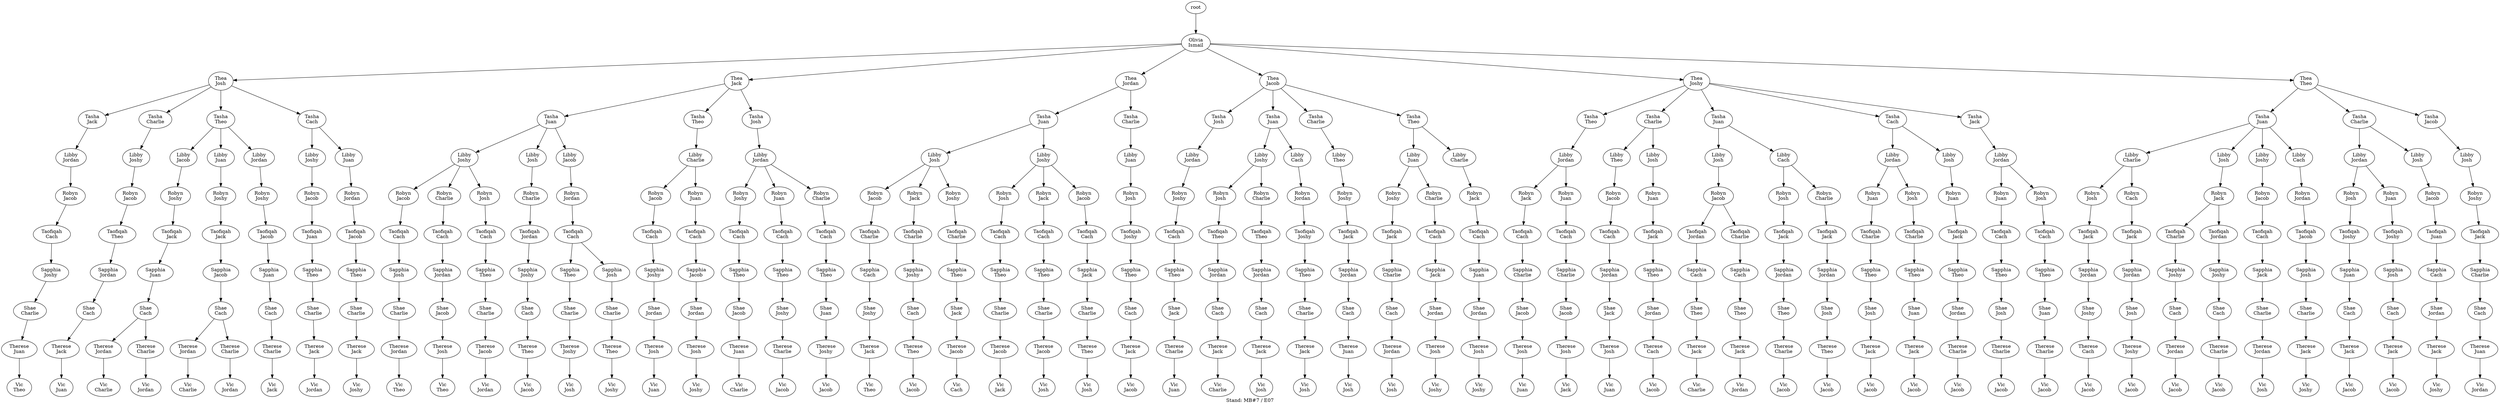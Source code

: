 digraph D { labelloc="b"; label="Stand: MB#7 / E07"; ranksep=0.8;
"root/2"[label="Olivia\nIsmail"]
"root" -> "root/2";
"root/2/6"[label="Thea\nJosh"]
"root/2" -> "root/2/6";
"root/2/6/3"[label="Tasha\nJack"]
"root/2/6" -> "root/2/6/3";
"root/2/6/3/5"[label="Libby\nJordan"]
"root/2/6/3" -> "root/2/6/3/5";
"root/2/6/3/5/4"[label="Robyn\nJacob"]
"root/2/6/3/5" -> "root/2/6/3/5/4";
"root/2/6/3/5/4/0"[label="Taofiqah\nCach"]
"root/2/6/3/5/4" -> "root/2/6/3/5/4/0";
"root/2/6/3/5/4/0/7"[label="Sapphia\nJoshy"]
"root/2/6/3/5/4/0" -> "root/2/6/3/5/4/0/7";
"root/2/6/3/5/4/0/7/1"[label="Shae\nCharlie"]
"root/2/6/3/5/4/0/7" -> "root/2/6/3/5/4/0/7/1";
"root/2/6/3/5/4/0/7/1/8"[label="Therese\nJuan"]
"root/2/6/3/5/4/0/7/1" -> "root/2/6/3/5/4/0/7/1/8";
"root/2/6/3/5/4/0/7/1/8/9"[label="Vic\nTheo"]
"root/2/6/3/5/4/0/7/1/8" -> "root/2/6/3/5/4/0/7/1/8/9";
"root/2/3"[label="Thea\nJack"]
"root/2" -> "root/2/3";
"root/2/3/8"[label="Tasha\nJuan"]
"root/2/3" -> "root/2/3/8";
"root/2/3/8/7"[label="Libby\nJoshy"]
"root/2/3/8" -> "root/2/3/8/7";
"root/2/3/8/7/4"[label="Robyn\nJacob"]
"root/2/3/8/7" -> "root/2/3/8/7/4";
"root/2/3/8/7/4/0"[label="Taofiqah\nCach"]
"root/2/3/8/7/4" -> "root/2/3/8/7/4/0";
"root/2/3/8/7/4/0/6"[label="Sapphia\nJosh"]
"root/2/3/8/7/4/0" -> "root/2/3/8/7/4/0/6";
"root/2/3/8/7/4/0/6/1"[label="Shae\nCharlie"]
"root/2/3/8/7/4/0/6" -> "root/2/3/8/7/4/0/6/1";
"root/2/3/8/7/4/0/6/1/5"[label="Therese\nJordan"]
"root/2/3/8/7/4/0/6/1" -> "root/2/3/8/7/4/0/6/1/5";
"root/2/3/8/7/4/0/6/1/5/9"[label="Vic\nTheo"]
"root/2/3/8/7/4/0/6/1/5" -> "root/2/3/8/7/4/0/6/1/5/9";
"root/2/5"[label="Thea\nJordan"]
"root/2" -> "root/2/5";
"root/2/5/8"[label="Tasha\nJuan"]
"root/2/5" -> "root/2/5/8";
"root/2/5/8/6"[label="Libby\nJosh"]
"root/2/5/8" -> "root/2/5/8/6";
"root/2/5/8/6/4"[label="Robyn\nJacob"]
"root/2/5/8/6" -> "root/2/5/8/6/4";
"root/2/5/8/6/4/1"[label="Taofiqah\nCharlie"]
"root/2/5/8/6/4" -> "root/2/5/8/6/4/1";
"root/2/5/8/6/4/1/0"[label="Sapphia\nCach"]
"root/2/5/8/6/4/1" -> "root/2/5/8/6/4/1/0";
"root/2/5/8/6/4/1/0/7"[label="Shae\nJoshy"]
"root/2/5/8/6/4/1/0" -> "root/2/5/8/6/4/1/0/7";
"root/2/5/8/6/4/1/0/7/3"[label="Therese\nJack"]
"root/2/5/8/6/4/1/0/7" -> "root/2/5/8/6/4/1/0/7/3";
"root/2/5/8/6/4/1/0/7/3/9"[label="Vic\nTheo"]
"root/2/5/8/6/4/1/0/7/3" -> "root/2/5/8/6/4/1/0/7/3/9";
"root/2/3/8/7/1"[label="Robyn\nCharlie"]
"root/2/3/8/7" -> "root/2/3/8/7/1";
"root/2/3/8/7/1/0"[label="Taofiqah\nCach"]
"root/2/3/8/7/1" -> "root/2/3/8/7/1/0";
"root/2/3/8/7/1/0/5"[label="Sapphia\nJordan"]
"root/2/3/8/7/1/0" -> "root/2/3/8/7/1/0/5";
"root/2/3/8/7/1/0/5/4"[label="Shae\nJacob"]
"root/2/3/8/7/1/0/5" -> "root/2/3/8/7/1/0/5/4";
"root/2/3/8/7/1/0/5/4/6"[label="Therese\nJosh"]
"root/2/3/8/7/1/0/5/4" -> "root/2/3/8/7/1/0/5/4/6";
"root/2/3/8/7/1/0/5/4/6/9"[label="Vic\nTheo"]
"root/2/3/8/7/1/0/5/4/6" -> "root/2/3/8/7/1/0/5/4/6/9";
"root/2/6/1"[label="Tasha\nCharlie"]
"root/2/6" -> "root/2/6/1";
"root/2/6/1/7"[label="Libby\nJoshy"]
"root/2/6/1" -> "root/2/6/1/7";
"root/2/6/1/7/4"[label="Robyn\nJacob"]
"root/2/6/1/7" -> "root/2/6/1/7/4";
"root/2/6/1/7/4/9"[label="Taofiqah\nTheo"]
"root/2/6/1/7/4" -> "root/2/6/1/7/4/9";
"root/2/6/1/7/4/9/5"[label="Sapphia\nJordan"]
"root/2/6/1/7/4/9" -> "root/2/6/1/7/4/9/5";
"root/2/6/1/7/4/9/5/0"[label="Shae\nCach"]
"root/2/6/1/7/4/9/5" -> "root/2/6/1/7/4/9/5/0";
"root/2/6/1/7/4/9/5/0/3"[label="Therese\nJack"]
"root/2/6/1/7/4/9/5/0" -> "root/2/6/1/7/4/9/5/0/3";
"root/2/6/1/7/4/9/5/0/3/8"[label="Vic\nJuan"]
"root/2/6/1/7/4/9/5/0/3" -> "root/2/6/1/7/4/9/5/0/3/8";
"root/2/4"[label="Thea\nJacob"]
"root/2" -> "root/2/4";
"root/2/4/6"[label="Tasha\nJosh"]
"root/2/4" -> "root/2/4/6";
"root/2/4/6/5"[label="Libby\nJordan"]
"root/2/4/6" -> "root/2/4/6/5";
"root/2/4/6/5/7"[label="Robyn\nJoshy"]
"root/2/4/6/5" -> "root/2/4/6/5/7";
"root/2/4/6/5/7/0"[label="Taofiqah\nCach"]
"root/2/4/6/5/7" -> "root/2/4/6/5/7/0";
"root/2/4/6/5/7/0/9"[label="Sapphia\nTheo"]
"root/2/4/6/5/7/0" -> "root/2/4/6/5/7/0/9";
"root/2/4/6/5/7/0/9/3"[label="Shae\nJack"]
"root/2/4/6/5/7/0/9" -> "root/2/4/6/5/7/0/9/3";
"root/2/4/6/5/7/0/9/3/1"[label="Therese\nCharlie"]
"root/2/4/6/5/7/0/9/3" -> "root/2/4/6/5/7/0/9/3/1";
"root/2/4/6/5/7/0/9/3/1/8"[label="Vic\nJuan"]
"root/2/4/6/5/7/0/9/3/1" -> "root/2/4/6/5/7/0/9/3/1/8";
"root/2/3/9"[label="Tasha\nTheo"]
"root/2/3" -> "root/2/3/9";
"root/2/3/9/1"[label="Libby\nCharlie"]
"root/2/3/9" -> "root/2/3/9/1";
"root/2/3/9/1/4"[label="Robyn\nJacob"]
"root/2/3/9/1" -> "root/2/3/9/1/4";
"root/2/3/9/1/4/0"[label="Taofiqah\nCach"]
"root/2/3/9/1/4" -> "root/2/3/9/1/4/0";
"root/2/3/9/1/4/0/7"[label="Sapphia\nJoshy"]
"root/2/3/9/1/4/0" -> "root/2/3/9/1/4/0/7";
"root/2/3/9/1/4/0/7/5"[label="Shae\nJordan"]
"root/2/3/9/1/4/0/7" -> "root/2/3/9/1/4/0/7/5";
"root/2/3/9/1/4/0/7/5/6"[label="Therese\nJosh"]
"root/2/3/9/1/4/0/7/5" -> "root/2/3/9/1/4/0/7/5/6";
"root/2/3/9/1/4/0/7/5/6/8"[label="Vic\nJuan"]
"root/2/3/9/1/4/0/7/5/6" -> "root/2/3/9/1/4/0/7/5/6/8";
"root/2/7"[label="Thea\nJoshy"]
"root/2" -> "root/2/7";
"root/2/7/9"[label="Tasha\nTheo"]
"root/2/7" -> "root/2/7/9";
"root/2/7/9/5"[label="Libby\nJordan"]
"root/2/7/9" -> "root/2/7/9/5";
"root/2/7/9/5/3"[label="Robyn\nJack"]
"root/2/7/9/5" -> "root/2/7/9/5/3";
"root/2/7/9/5/3/0"[label="Taofiqah\nCach"]
"root/2/7/9/5/3" -> "root/2/7/9/5/3/0";
"root/2/7/9/5/3/0/1"[label="Sapphia\nCharlie"]
"root/2/7/9/5/3/0" -> "root/2/7/9/5/3/0/1";
"root/2/7/9/5/3/0/1/4"[label="Shae\nJacob"]
"root/2/7/9/5/3/0/1" -> "root/2/7/9/5/3/0/1/4";
"root/2/7/9/5/3/0/1/4/6"[label="Therese\nJosh"]
"root/2/7/9/5/3/0/1/4" -> "root/2/7/9/5/3/0/1/4/6";
"root/2/7/9/5/3/0/1/4/6/8"[label="Vic\nJuan"]
"root/2/7/9/5/3/0/1/4/6" -> "root/2/7/9/5/3/0/1/4/6/8";
"root/2/7/1"[label="Tasha\nCharlie"]
"root/2/7" -> "root/2/7/1";
"root/2/7/1/9"[label="Libby\nTheo"]
"root/2/7/1" -> "root/2/7/1/9";
"root/2/7/1/9/4"[label="Robyn\nJacob"]
"root/2/7/1/9" -> "root/2/7/1/9/4";
"root/2/7/1/9/4/0"[label="Taofiqah\nCach"]
"root/2/7/1/9/4" -> "root/2/7/1/9/4/0";
"root/2/7/1/9/4/0/5"[label="Sapphia\nJordan"]
"root/2/7/1/9/4/0" -> "root/2/7/1/9/4/0/5";
"root/2/7/1/9/4/0/5/3"[label="Shae\nJack"]
"root/2/7/1/9/4/0/5" -> "root/2/7/1/9/4/0/5/3";
"root/2/7/1/9/4/0/5/3/6"[label="Therese\nJosh"]
"root/2/7/1/9/4/0/5/3" -> "root/2/7/1/9/4/0/5/3/6";
"root/2/7/1/9/4/0/5/3/6/8"[label="Vic\nJuan"]
"root/2/7/1/9/4/0/5/3/6" -> "root/2/7/1/9/4/0/5/3/6/8";
"root/2/6/9"[label="Tasha\nTheo"]
"root/2/6" -> "root/2/6/9";
"root/2/6/9/4"[label="Libby\nJacob"]
"root/2/6/9" -> "root/2/6/9/4";
"root/2/6/9/4/7"[label="Robyn\nJoshy"]
"root/2/6/9/4" -> "root/2/6/9/4/7";
"root/2/6/9/4/7/3"[label="Taofiqah\nJack"]
"root/2/6/9/4/7" -> "root/2/6/9/4/7/3";
"root/2/6/9/4/7/3/8"[label="Sapphia\nJuan"]
"root/2/6/9/4/7/3" -> "root/2/6/9/4/7/3/8";
"root/2/6/9/4/7/3/8/0"[label="Shae\nCach"]
"root/2/6/9/4/7/3/8" -> "root/2/6/9/4/7/3/8/0";
"root/2/6/9/4/7/3/8/0/5"[label="Therese\nJordan"]
"root/2/6/9/4/7/3/8/0" -> "root/2/6/9/4/7/3/8/0/5";
"root/2/6/9/4/7/3/8/0/5/1"[label="Vic\nCharlie"]
"root/2/6/9/4/7/3/8/0/5" -> "root/2/6/9/4/7/3/8/0/5/1";
"root/2/6/9/8"[label="Libby\nJuan"]
"root/2/6/9" -> "root/2/6/9/8";
"root/2/6/9/8/7"[label="Robyn\nJoshy"]
"root/2/6/9/8" -> "root/2/6/9/8/7";
"root/2/6/9/8/7/3"[label="Taofiqah\nJack"]
"root/2/6/9/8/7" -> "root/2/6/9/8/7/3";
"root/2/6/9/8/7/3/4"[label="Sapphia\nJacob"]
"root/2/6/9/8/7/3" -> "root/2/6/9/8/7/3/4";
"root/2/6/9/8/7/3/4/0"[label="Shae\nCach"]
"root/2/6/9/8/7/3/4" -> "root/2/6/9/8/7/3/4/0";
"root/2/6/9/8/7/3/4/0/5"[label="Therese\nJordan"]
"root/2/6/9/8/7/3/4/0" -> "root/2/6/9/8/7/3/4/0/5";
"root/2/6/9/8/7/3/4/0/5/1"[label="Vic\nCharlie"]
"root/2/6/9/8/7/3/4/0/5" -> "root/2/6/9/8/7/3/4/0/5/1";
"root/2/7/8"[label="Tasha\nJuan"]
"root/2/7" -> "root/2/7/8";
"root/2/7/8/6"[label="Libby\nJosh"]
"root/2/7/8" -> "root/2/7/8/6";
"root/2/7/8/6/4"[label="Robyn\nJacob"]
"root/2/7/8/6" -> "root/2/7/8/6/4";
"root/2/7/8/6/4/5"[label="Taofiqah\nJordan"]
"root/2/7/8/6/4" -> "root/2/7/8/6/4/5";
"root/2/7/8/6/4/5/0"[label="Sapphia\nCach"]
"root/2/7/8/6/4/5" -> "root/2/7/8/6/4/5/0";
"root/2/7/8/6/4/5/0/9"[label="Shae\nTheo"]
"root/2/7/8/6/4/5/0" -> "root/2/7/8/6/4/5/0/9";
"root/2/7/8/6/4/5/0/9/3"[label="Therese\nJack"]
"root/2/7/8/6/4/5/0/9" -> "root/2/7/8/6/4/5/0/9/3";
"root/2/7/8/6/4/5/0/9/3/1"[label="Vic\nCharlie"]
"root/2/7/8/6/4/5/0/9/3" -> "root/2/7/8/6/4/5/0/9/3/1";
"root/2/4/8"[label="Tasha\nJuan"]
"root/2/4" -> "root/2/4/8";
"root/2/4/8/7"[label="Libby\nJoshy"]
"root/2/4/8" -> "root/2/4/8/7";
"root/2/4/8/7/6"[label="Robyn\nJosh"]
"root/2/4/8/7" -> "root/2/4/8/7/6";
"root/2/4/8/7/6/9"[label="Taofiqah\nTheo"]
"root/2/4/8/7/6" -> "root/2/4/8/7/6/9";
"root/2/4/8/7/6/9/5"[label="Sapphia\nJordan"]
"root/2/4/8/7/6/9" -> "root/2/4/8/7/6/9/5";
"root/2/4/8/7/6/9/5/0"[label="Shae\nCach"]
"root/2/4/8/7/6/9/5" -> "root/2/4/8/7/6/9/5/0";
"root/2/4/8/7/6/9/5/0/3"[label="Therese\nJack"]
"root/2/4/8/7/6/9/5/0" -> "root/2/4/8/7/6/9/5/0/3";
"root/2/4/8/7/6/9/5/0/3/1"[label="Vic\nCharlie"]
"root/2/4/8/7/6/9/5/0/3" -> "root/2/4/8/7/6/9/5/0/3/1";
"root/2/3/6"[label="Tasha\nJosh"]
"root/2/3" -> "root/2/3/6";
"root/2/3/6/5"[label="Libby\nJordan"]
"root/2/3/6" -> "root/2/3/6/5";
"root/2/3/6/5/7"[label="Robyn\nJoshy"]
"root/2/3/6/5" -> "root/2/3/6/5/7";
"root/2/3/6/5/7/0"[label="Taofiqah\nCach"]
"root/2/3/6/5/7" -> "root/2/3/6/5/7/0";
"root/2/3/6/5/7/0/9"[label="Sapphia\nTheo"]
"root/2/3/6/5/7/0" -> "root/2/3/6/5/7/0/9";
"root/2/3/6/5/7/0/9/4"[label="Shae\nJacob"]
"root/2/3/6/5/7/0/9" -> "root/2/3/6/5/7/0/9/4";
"root/2/3/6/5/7/0/9/4/8"[label="Therese\nJuan"]
"root/2/3/6/5/7/0/9/4" -> "root/2/3/6/5/7/0/9/4/8";
"root/2/3/6/5/7/0/9/4/8/1"[label="Vic\nCharlie"]
"root/2/3/6/5/7/0/9/4/8" -> "root/2/3/6/5/7/0/9/4/8/1";
"root/2/5/8/7"[label="Libby\nJoshy"]
"root/2/5/8" -> "root/2/5/8/7";
"root/2/5/8/7/6"[label="Robyn\nJosh"]
"root/2/5/8/7" -> "root/2/5/8/7/6";
"root/2/5/8/7/6/0"[label="Taofiqah\nCach"]
"root/2/5/8/7/6" -> "root/2/5/8/7/6/0";
"root/2/5/8/7/6/0/9"[label="Sapphia\nTheo"]
"root/2/5/8/7/6/0" -> "root/2/5/8/7/6/0/9";
"root/2/5/8/7/6/0/9/1"[label="Shae\nCharlie"]
"root/2/5/8/7/6/0/9" -> "root/2/5/8/7/6/0/9/1";
"root/2/5/8/7/6/0/9/1/4"[label="Therese\nJacob"]
"root/2/5/8/7/6/0/9/1" -> "root/2/5/8/7/6/0/9/1/4";
"root/2/5/8/7/6/0/9/1/4/3"[label="Vic\nJack"]
"root/2/5/8/7/6/0/9/1/4" -> "root/2/5/8/7/6/0/9/1/4/3";
"root/2/6/9/5"[label="Libby\nJordan"]
"root/2/6/9" -> "root/2/6/9/5";
"root/2/6/9/5/7"[label="Robyn\nJoshy"]
"root/2/6/9/5" -> "root/2/6/9/5/7";
"root/2/6/9/5/7/4"[label="Taofiqah\nJacob"]
"root/2/6/9/5/7" -> "root/2/6/9/5/7/4";
"root/2/6/9/5/7/4/8"[label="Sapphia\nJuan"]
"root/2/6/9/5/7/4" -> "root/2/6/9/5/7/4/8";
"root/2/6/9/5/7/4/8/0"[label="Shae\nCach"]
"root/2/6/9/5/7/4/8" -> "root/2/6/9/5/7/4/8/0";
"root/2/6/9/5/7/4/8/0/1"[label="Therese\nCharlie"]
"root/2/6/9/5/7/4/8/0" -> "root/2/6/9/5/7/4/8/0/1";
"root/2/6/9/5/7/4/8/0/1/3"[label="Vic\nJack"]
"root/2/6/9/5/7/4/8/0/1" -> "root/2/6/9/5/7/4/8/0/1/3";
"root/2/7/9/5/8"[label="Robyn\nJuan"]
"root/2/7/9/5" -> "root/2/7/9/5/8";
"root/2/7/9/5/8/0"[label="Taofiqah\nCach"]
"root/2/7/9/5/8" -> "root/2/7/9/5/8/0";
"root/2/7/9/5/8/0/1"[label="Sapphia\nCharlie"]
"root/2/7/9/5/8/0" -> "root/2/7/9/5/8/0/1";
"root/2/7/9/5/8/0/1/4"[label="Shae\nJacob"]
"root/2/7/9/5/8/0/1" -> "root/2/7/9/5/8/0/1/4";
"root/2/7/9/5/8/0/1/4/6"[label="Therese\nJosh"]
"root/2/7/9/5/8/0/1/4" -> "root/2/7/9/5/8/0/1/4/6";
"root/2/7/9/5/8/0/1/4/6/3"[label="Vic\nJack"]
"root/2/7/9/5/8/0/1/4/6" -> "root/2/7/9/5/8/0/1/4/6/3";
"root/2/7/1/6"[label="Libby\nJosh"]
"root/2/7/1" -> "root/2/7/1/6";
"root/2/7/1/6/8"[label="Robyn\nJuan"]
"root/2/7/1/6" -> "root/2/7/1/6/8";
"root/2/7/1/6/8/3"[label="Taofiqah\nJack"]
"root/2/7/1/6/8" -> "root/2/7/1/6/8/3";
"root/2/7/1/6/8/3/9"[label="Sapphia\nTheo"]
"root/2/7/1/6/8/3" -> "root/2/7/1/6/8/3/9";
"root/2/7/1/6/8/3/9/5"[label="Shae\nJordan"]
"root/2/7/1/6/8/3/9" -> "root/2/7/1/6/8/3/9/5";
"root/2/7/1/6/8/3/9/5/0"[label="Therese\nCach"]
"root/2/7/1/6/8/3/9/5" -> "root/2/7/1/6/8/3/9/5/0";
"root/2/7/1/6/8/3/9/5/0/4"[label="Vic\nJacob"]
"root/2/7/1/6/8/3/9/5/0" -> "root/2/7/1/6/8/3/9/5/0/4";
"root/2/9"[label="Thea\nTheo"]
"root/2" -> "root/2/9";
"root/2/9/8"[label="Tasha\nJuan"]
"root/2/9" -> "root/2/9/8";
"root/2/9/8/1"[label="Libby\nCharlie"]
"root/2/9/8" -> "root/2/9/8/1";
"root/2/9/8/1/6"[label="Robyn\nJosh"]
"root/2/9/8/1" -> "root/2/9/8/1/6";
"root/2/9/8/1/6/3"[label="Taofiqah\nJack"]
"root/2/9/8/1/6" -> "root/2/9/8/1/6/3";
"root/2/9/8/1/6/3/5"[label="Sapphia\nJordan"]
"root/2/9/8/1/6/3" -> "root/2/9/8/1/6/3/5";
"root/2/9/8/1/6/3/5/7"[label="Shae\nJoshy"]
"root/2/9/8/1/6/3/5" -> "root/2/9/8/1/6/3/5/7";
"root/2/9/8/1/6/3/5/7/0"[label="Therese\nCach"]
"root/2/9/8/1/6/3/5/7" -> "root/2/9/8/1/6/3/5/7/0";
"root/2/9/8/1/6/3/5/7/0/4"[label="Vic\nJacob"]
"root/2/9/8/1/6/3/5/7/0" -> "root/2/9/8/1/6/3/5/7/0/4";
"root/2/9/8/6"[label="Libby\nJosh"]
"root/2/9/8" -> "root/2/9/8/6";
"root/2/9/8/6/3"[label="Robyn\nJack"]
"root/2/9/8/6" -> "root/2/9/8/6/3";
"root/2/9/8/6/3/1"[label="Taofiqah\nCharlie"]
"root/2/9/8/6/3" -> "root/2/9/8/6/3/1";
"root/2/9/8/6/3/1/7"[label="Sapphia\nJoshy"]
"root/2/9/8/6/3/1" -> "root/2/9/8/6/3/1/7";
"root/2/9/8/6/3/1/7/0"[label="Shae\nCach"]
"root/2/9/8/6/3/1/7" -> "root/2/9/8/6/3/1/7/0";
"root/2/9/8/6/3/1/7/0/5"[label="Therese\nJordan"]
"root/2/9/8/6/3/1/7/0" -> "root/2/9/8/6/3/1/7/0/5";
"root/2/9/8/6/3/1/7/0/5/4"[label="Vic\nJacob"]
"root/2/9/8/6/3/1/7/0/5" -> "root/2/9/8/6/3/1/7/0/5/4";
"root/2/9/1"[label="Tasha\nCharlie"]
"root/2/9" -> "root/2/9/1";
"root/2/9/1/5"[label="Libby\nJordan"]
"root/2/9/1" -> "root/2/9/1/5";
"root/2/9/1/5/6"[label="Robyn\nJosh"]
"root/2/9/1/5" -> "root/2/9/1/5/6";
"root/2/9/1/5/6/7"[label="Taofiqah\nJoshy"]
"root/2/9/1/5/6" -> "root/2/9/1/5/6/7";
"root/2/9/1/5/6/7/8"[label="Sapphia\nJuan"]
"root/2/9/1/5/6/7" -> "root/2/9/1/5/6/7/8";
"root/2/9/1/5/6/7/8/0"[label="Shae\nCach"]
"root/2/9/1/5/6/7/8" -> "root/2/9/1/5/6/7/8/0";
"root/2/9/1/5/6/7/8/0/3"[label="Therese\nJack"]
"root/2/9/1/5/6/7/8/0" -> "root/2/9/1/5/6/7/8/0/3";
"root/2/9/1/5/6/7/8/0/3/4"[label="Vic\nJacob"]
"root/2/9/1/5/6/7/8/0/3" -> "root/2/9/1/5/6/7/8/0/3/4";
"root/2/9/1/5/8"[label="Robyn\nJuan"]
"root/2/9/1/5" -> "root/2/9/1/5/8";
"root/2/9/1/5/8/7"[label="Taofiqah\nJoshy"]
"root/2/9/1/5/8" -> "root/2/9/1/5/8/7";
"root/2/9/1/5/8/7/6"[label="Sapphia\nJosh"]
"root/2/9/1/5/8/7" -> "root/2/9/1/5/8/7/6";
"root/2/9/1/5/8/7/6/0"[label="Shae\nCach"]
"root/2/9/1/5/8/7/6" -> "root/2/9/1/5/8/7/6/0";
"root/2/9/1/5/8/7/6/0/3"[label="Therese\nJack"]
"root/2/9/1/5/8/7/6/0" -> "root/2/9/1/5/8/7/6/0/3";
"root/2/9/1/5/8/7/6/0/3/4"[label="Vic\nJacob"]
"root/2/9/1/5/8/7/6/0/3" -> "root/2/9/1/5/8/7/6/0/3/4";
"root/2/7/0"[label="Tasha\nCach"]
"root/2/7" -> "root/2/7/0";
"root/2/7/0/5"[label="Libby\nJordan"]
"root/2/7/0" -> "root/2/7/0/5";
"root/2/7/0/5/8"[label="Robyn\nJuan"]
"root/2/7/0/5" -> "root/2/7/0/5/8";
"root/2/7/0/5/8/1"[label="Taofiqah\nCharlie"]
"root/2/7/0/5/8" -> "root/2/7/0/5/8/1";
"root/2/7/0/5/8/1/9"[label="Sapphia\nTheo"]
"root/2/7/0/5/8/1" -> "root/2/7/0/5/8/1/9";
"root/2/7/0/5/8/1/9/6"[label="Shae\nJosh"]
"root/2/7/0/5/8/1/9" -> "root/2/7/0/5/8/1/9/6";
"root/2/7/0/5/8/1/9/6/3"[label="Therese\nJack"]
"root/2/7/0/5/8/1/9/6" -> "root/2/7/0/5/8/1/9/6/3";
"root/2/7/0/5/8/1/9/6/3/4"[label="Vic\nJacob"]
"root/2/7/0/5/8/1/9/6/3" -> "root/2/7/0/5/8/1/9/6/3/4";
"root/2/7/0/5/6"[label="Robyn\nJosh"]
"root/2/7/0/5" -> "root/2/7/0/5/6";
"root/2/7/0/5/6/1"[label="Taofiqah\nCharlie"]
"root/2/7/0/5/6" -> "root/2/7/0/5/6/1";
"root/2/7/0/5/6/1/9"[label="Sapphia\nTheo"]
"root/2/7/0/5/6/1" -> "root/2/7/0/5/6/1/9";
"root/2/7/0/5/6/1/9/8"[label="Shae\nJuan"]
"root/2/7/0/5/6/1/9" -> "root/2/7/0/5/6/1/9/8";
"root/2/7/0/5/6/1/9/8/3"[label="Therese\nJack"]
"root/2/7/0/5/6/1/9/8" -> "root/2/7/0/5/6/1/9/8/3";
"root/2/7/0/5/6/1/9/8/3/4"[label="Vic\nJacob"]
"root/2/7/0/5/6/1/9/8/3" -> "root/2/7/0/5/6/1/9/8/3/4";
"root/2/5/1"[label="Tasha\nCharlie"]
"root/2/5" -> "root/2/5/1";
"root/2/5/1/8"[label="Libby\nJuan"]
"root/2/5/1" -> "root/2/5/1/8";
"root/2/5/1/8/6"[label="Robyn\nJosh"]
"root/2/5/1/8" -> "root/2/5/1/8/6";
"root/2/5/1/8/6/7"[label="Taofiqah\nJoshy"]
"root/2/5/1/8/6" -> "root/2/5/1/8/6/7";
"root/2/5/1/8/6/7/9"[label="Sapphia\nTheo"]
"root/2/5/1/8/6/7" -> "root/2/5/1/8/6/7/9";
"root/2/5/1/8/6/7/9/0"[label="Shae\nCach"]
"root/2/5/1/8/6/7/9" -> "root/2/5/1/8/6/7/9/0";
"root/2/5/1/8/6/7/9/0/3"[label="Therese\nJack"]
"root/2/5/1/8/6/7/9/0" -> "root/2/5/1/8/6/7/9/0/3";
"root/2/5/1/8/6/7/9/0/3/4"[label="Vic\nJacob"]
"root/2/5/1/8/6/7/9/0/3" -> "root/2/5/1/8/6/7/9/0/3/4";
"root/2/3/6/5/8"[label="Robyn\nJuan"]
"root/2/3/6/5" -> "root/2/3/6/5/8";
"root/2/3/6/5/8/0"[label="Taofiqah\nCach"]
"root/2/3/6/5/8" -> "root/2/3/6/5/8/0";
"root/2/3/6/5/8/0/9"[label="Sapphia\nTheo"]
"root/2/3/6/5/8/0" -> "root/2/3/6/5/8/0/9";
"root/2/3/6/5/8/0/9/7"[label="Shae\nJoshy"]
"root/2/3/6/5/8/0/9" -> "root/2/3/6/5/8/0/9/7";
"root/2/3/6/5/8/0/9/7/1"[label="Therese\nCharlie"]
"root/2/3/6/5/8/0/9/7" -> "root/2/3/6/5/8/0/9/7/1";
"root/2/3/6/5/8/0/9/7/1/4"[label="Vic\nJacob"]
"root/2/3/6/5/8/0/9/7/1" -> "root/2/3/6/5/8/0/9/7/1/4";
"root/2/9/8/6/3/5"[label="Taofiqah\nJordan"]
"root/2/9/8/6/3" -> "root/2/9/8/6/3/5";
"root/2/9/8/6/3/5/7"[label="Sapphia\nJoshy"]
"root/2/9/8/6/3/5" -> "root/2/9/8/6/3/5/7";
"root/2/9/8/6/3/5/7/0"[label="Shae\nCach"]
"root/2/9/8/6/3/5/7" -> "root/2/9/8/6/3/5/7/0";
"root/2/9/8/6/3/5/7/0/1"[label="Therese\nCharlie"]
"root/2/9/8/6/3/5/7/0" -> "root/2/9/8/6/3/5/7/0/1";
"root/2/9/8/6/3/5/7/0/1/4"[label="Vic\nJacob"]
"root/2/9/8/6/3/5/7/0/1" -> "root/2/9/8/6/3/5/7/0/1/4";
"root/2/7/3"[label="Tasha\nJack"]
"root/2/7" -> "root/2/7/3";
"root/2/7/3/5"[label="Libby\nJordan"]
"root/2/7/3" -> "root/2/7/3/5";
"root/2/7/3/5/8"[label="Robyn\nJuan"]
"root/2/7/3/5" -> "root/2/7/3/5/8";
"root/2/7/3/5/8/0"[label="Taofiqah\nCach"]
"root/2/7/3/5/8" -> "root/2/7/3/5/8/0";
"root/2/7/3/5/8/0/9"[label="Sapphia\nTheo"]
"root/2/7/3/5/8/0" -> "root/2/7/3/5/8/0/9";
"root/2/7/3/5/8/0/9/6"[label="Shae\nJosh"]
"root/2/7/3/5/8/0/9" -> "root/2/7/3/5/8/0/9/6";
"root/2/7/3/5/8/0/9/6/1"[label="Therese\nCharlie"]
"root/2/7/3/5/8/0/9/6" -> "root/2/7/3/5/8/0/9/6/1";
"root/2/7/3/5/8/0/9/6/1/4"[label="Vic\nJacob"]
"root/2/7/3/5/8/0/9/6/1" -> "root/2/7/3/5/8/0/9/6/1/4";
"root/2/7/3/5/6"[label="Robyn\nJosh"]
"root/2/7/3/5" -> "root/2/7/3/5/6";
"root/2/7/3/5/6/0"[label="Taofiqah\nCach"]
"root/2/7/3/5/6" -> "root/2/7/3/5/6/0";
"root/2/7/3/5/6/0/9"[label="Sapphia\nTheo"]
"root/2/7/3/5/6/0" -> "root/2/7/3/5/6/0/9";
"root/2/7/3/5/6/0/9/8"[label="Shae\nJuan"]
"root/2/7/3/5/6/0/9" -> "root/2/7/3/5/6/0/9/8";
"root/2/7/3/5/6/0/9/8/1"[label="Therese\nCharlie"]
"root/2/7/3/5/6/0/9/8" -> "root/2/7/3/5/6/0/9/8/1";
"root/2/7/3/5/6/0/9/8/1/4"[label="Vic\nJacob"]
"root/2/7/3/5/6/0/9/8/1" -> "root/2/7/3/5/6/0/9/8/1/4";
"root/2/7/0/6"[label="Libby\nJosh"]
"root/2/7/0" -> "root/2/7/0/6";
"root/2/7/0/6/8"[label="Robyn\nJuan"]
"root/2/7/0/6" -> "root/2/7/0/6/8";
"root/2/7/0/6/8/3"[label="Taofiqah\nJack"]
"root/2/7/0/6/8" -> "root/2/7/0/6/8/3";
"root/2/7/0/6/8/3/9"[label="Sapphia\nTheo"]
"root/2/7/0/6/8/3" -> "root/2/7/0/6/8/3/9";
"root/2/7/0/6/8/3/9/5"[label="Shae\nJordan"]
"root/2/7/0/6/8/3/9" -> "root/2/7/0/6/8/3/9/5";
"root/2/7/0/6/8/3/9/5/1"[label="Therese\nCharlie"]
"root/2/7/0/6/8/3/9/5" -> "root/2/7/0/6/8/3/9/5/1";
"root/2/7/0/6/8/3/9/5/1/4"[label="Vic\nJacob"]
"root/2/7/0/6/8/3/9/5/1" -> "root/2/7/0/6/8/3/9/5/1/4";
"root/2/7/8/0"[label="Libby\nCach"]
"root/2/7/8" -> "root/2/7/8/0";
"root/2/7/8/0/6"[label="Robyn\nJosh"]
"root/2/7/8/0" -> "root/2/7/8/0/6";
"root/2/7/8/0/6/3"[label="Taofiqah\nJack"]
"root/2/7/8/0/6" -> "root/2/7/8/0/6/3";
"root/2/7/8/0/6/3/5"[label="Sapphia\nJordan"]
"root/2/7/8/0/6/3" -> "root/2/7/8/0/6/3/5";
"root/2/7/8/0/6/3/5/9"[label="Shae\nTheo"]
"root/2/7/8/0/6/3/5" -> "root/2/7/8/0/6/3/5/9";
"root/2/7/8/0/6/3/5/9/1"[label="Therese\nCharlie"]
"root/2/7/8/0/6/3/5/9" -> "root/2/7/8/0/6/3/5/9/1";
"root/2/7/8/0/6/3/5/9/1/4"[label="Vic\nJacob"]
"root/2/7/8/0/6/3/5/9/1" -> "root/2/7/8/0/6/3/5/9/1/4";
"root/2/3/6/5/1"[label="Robyn\nCharlie"]
"root/2/3/6/5" -> "root/2/3/6/5/1";
"root/2/3/6/5/1/0"[label="Taofiqah\nCach"]
"root/2/3/6/5/1" -> "root/2/3/6/5/1/0";
"root/2/3/6/5/1/0/9"[label="Sapphia\nTheo"]
"root/2/3/6/5/1/0" -> "root/2/3/6/5/1/0/9";
"root/2/3/6/5/1/0/9/8"[label="Shae\nJuan"]
"root/2/3/6/5/1/0/9" -> "root/2/3/6/5/1/0/9/8";
"root/2/3/6/5/1/0/9/8/7"[label="Therese\nJoshy"]
"root/2/3/6/5/1/0/9/8" -> "root/2/3/6/5/1/0/9/8/7";
"root/2/3/6/5/1/0/9/8/7/4"[label="Vic\nJacob"]
"root/2/3/6/5/1/0/9/8/7" -> "root/2/3/6/5/1/0/9/8/7/4";
"root/2/9/8/1/0"[label="Robyn\nCach"]
"root/2/9/8/1" -> "root/2/9/8/1/0";
"root/2/9/8/1/0/3"[label="Taofiqah\nJack"]
"root/2/9/8/1/0" -> "root/2/9/8/1/0/3";
"root/2/9/8/1/0/3/5"[label="Sapphia\nJordan"]
"root/2/9/8/1/0/3" -> "root/2/9/8/1/0/3/5";
"root/2/9/8/1/0/3/5/6"[label="Shae\nJosh"]
"root/2/9/8/1/0/3/5" -> "root/2/9/8/1/0/3/5/6";
"root/2/9/8/1/0/3/5/6/7"[label="Therese\nJoshy"]
"root/2/9/8/1/0/3/5/6" -> "root/2/9/8/1/0/3/5/6/7";
"root/2/9/8/1/0/3/5/6/7/4"[label="Vic\nJacob"]
"root/2/9/8/1/0/3/5/6/7" -> "root/2/9/8/1/0/3/5/6/7/4";
"root/2/3/8/6"[label="Libby\nJosh"]
"root/2/3/8" -> "root/2/3/8/6";
"root/2/3/8/6/1"[label="Robyn\nCharlie"]
"root/2/3/8/6" -> "root/2/3/8/6/1";
"root/2/3/8/6/1/5"[label="Taofiqah\nJordan"]
"root/2/3/8/6/1" -> "root/2/3/8/6/1/5";
"root/2/3/8/6/1/5/7"[label="Sapphia\nJoshy"]
"root/2/3/8/6/1/5" -> "root/2/3/8/6/1/5/7";
"root/2/3/8/6/1/5/7/0"[label="Shae\nCach"]
"root/2/3/8/6/1/5/7" -> "root/2/3/8/6/1/5/7/0";
"root/2/3/8/6/1/5/7/0/9"[label="Therese\nTheo"]
"root/2/3/8/6/1/5/7/0" -> "root/2/3/8/6/1/5/7/0/9";
"root/2/3/8/6/1/5/7/0/9/4"[label="Vic\nJacob"]
"root/2/3/8/6/1/5/7/0/9" -> "root/2/3/8/6/1/5/7/0/9/4";
"root/2/5/8/6/3"[label="Robyn\nJack"]
"root/2/5/8/6" -> "root/2/5/8/6/3";
"root/2/5/8/6/3/1"[label="Taofiqah\nCharlie"]
"root/2/5/8/6/3" -> "root/2/5/8/6/3/1";
"root/2/5/8/6/3/1/7"[label="Sapphia\nJoshy"]
"root/2/5/8/6/3/1" -> "root/2/5/8/6/3/1/7";
"root/2/5/8/6/3/1/7/0"[label="Shae\nCach"]
"root/2/5/8/6/3/1/7" -> "root/2/5/8/6/3/1/7/0";
"root/2/5/8/6/3/1/7/0/9"[label="Therese\nTheo"]
"root/2/5/8/6/3/1/7/0" -> "root/2/5/8/6/3/1/7/0/9";
"root/2/5/8/6/3/1/7/0/9/4"[label="Vic\nJacob"]
"root/2/5/8/6/3/1/7/0/9" -> "root/2/5/8/6/3/1/7/0/9/4";
"root/2/7/8/0/1"[label="Robyn\nCharlie"]
"root/2/7/8/0" -> "root/2/7/8/0/1";
"root/2/7/8/0/1/3"[label="Taofiqah\nJack"]
"root/2/7/8/0/1" -> "root/2/7/8/0/1/3";
"root/2/7/8/0/1/3/5"[label="Sapphia\nJordan"]
"root/2/7/8/0/1/3" -> "root/2/7/8/0/1/3/5";
"root/2/7/8/0/1/3/5/6"[label="Shae\nJosh"]
"root/2/7/8/0/1/3/5" -> "root/2/7/8/0/1/3/5/6";
"root/2/7/8/0/1/3/5/6/9"[label="Therese\nTheo"]
"root/2/7/8/0/1/3/5/6" -> "root/2/7/8/0/1/3/5/6/9";
"root/2/7/8/0/1/3/5/6/9/4"[label="Vic\nJacob"]
"root/2/7/8/0/1/3/5/6/9" -> "root/2/7/8/0/1/3/5/6/9/4";
"root/2/3/8/7/6"[label="Robyn\nJosh"]
"root/2/3/8/7" -> "root/2/3/8/7/6";
"root/2/3/8/7/6/0"[label="Taofiqah\nCach"]
"root/2/3/8/7/6" -> "root/2/3/8/7/6/0";
"root/2/3/8/7/6/0/9"[label="Sapphia\nTheo"]
"root/2/3/8/7/6/0" -> "root/2/3/8/7/6/0/9";
"root/2/3/8/7/6/0/9/1"[label="Shae\nCharlie"]
"root/2/3/8/7/6/0/9" -> "root/2/3/8/7/6/0/9/1";
"root/2/3/8/7/6/0/9/1/4"[label="Therese\nJacob"]
"root/2/3/8/7/6/0/9/1" -> "root/2/3/8/7/6/0/9/1/4";
"root/2/3/8/7/6/0/9/1/4/5"[label="Vic\nJordan"]
"root/2/3/8/7/6/0/9/1/4" -> "root/2/3/8/7/6/0/9/1/4/5";
"root/2/7/8/6/4/1"[label="Taofiqah\nCharlie"]
"root/2/7/8/6/4" -> "root/2/7/8/6/4/1";
"root/2/7/8/6/4/1/0"[label="Sapphia\nCach"]
"root/2/7/8/6/4/1" -> "root/2/7/8/6/4/1/0";
"root/2/7/8/6/4/1/0/9"[label="Shae\nTheo"]
"root/2/7/8/6/4/1/0" -> "root/2/7/8/6/4/1/0/9";
"root/2/7/8/6/4/1/0/9/3"[label="Therese\nJack"]
"root/2/7/8/6/4/1/0/9" -> "root/2/7/8/6/4/1/0/9/3";
"root/2/7/8/6/4/1/0/9/3/5"[label="Vic\nJordan"]
"root/2/7/8/6/4/1/0/9/3" -> "root/2/7/8/6/4/1/0/9/3/5";
"root/2/6/0"[label="Tasha\nCach"]
"root/2/6" -> "root/2/6/0";
"root/2/6/0/7"[label="Libby\nJoshy"]
"root/2/6/0" -> "root/2/6/0/7";
"root/2/6/0/7/4"[label="Robyn\nJacob"]
"root/2/6/0/7" -> "root/2/6/0/7/4";
"root/2/6/0/7/4/8"[label="Taofiqah\nJuan"]
"root/2/6/0/7/4" -> "root/2/6/0/7/4/8";
"root/2/6/0/7/4/8/9"[label="Sapphia\nTheo"]
"root/2/6/0/7/4/8" -> "root/2/6/0/7/4/8/9";
"root/2/6/0/7/4/8/9/1"[label="Shae\nCharlie"]
"root/2/6/0/7/4/8/9" -> "root/2/6/0/7/4/8/9/1";
"root/2/6/0/7/4/8/9/1/3"[label="Therese\nJack"]
"root/2/6/0/7/4/8/9/1" -> "root/2/6/0/7/4/8/9/1/3";
"root/2/6/0/7/4/8/9/1/3/5"[label="Vic\nJordan"]
"root/2/6/0/7/4/8/9/1/3" -> "root/2/6/0/7/4/8/9/1/3/5";
"root/2/6/9/8/7/3/4/0/1"[label="Therese\nCharlie"]
"root/2/6/9/8/7/3/4/0" -> "root/2/6/9/8/7/3/4/0/1";
"root/2/6/9/8/7/3/4/0/1/5"[label="Vic\nJordan"]
"root/2/6/9/8/7/3/4/0/1" -> "root/2/6/9/8/7/3/4/0/1/5";
"root/2/6/9/4/7/3/8/0/1"[label="Therese\nCharlie"]
"root/2/6/9/4/7/3/8/0" -> "root/2/6/9/4/7/3/8/0/1";
"root/2/6/9/4/7/3/8/0/1/5"[label="Vic\nJordan"]
"root/2/6/9/4/7/3/8/0/1" -> "root/2/6/9/4/7/3/8/0/1/5";
"root/2/9/4"[label="Tasha\nJacob"]
"root/2/9" -> "root/2/9/4";
"root/2/9/4/6"[label="Libby\nJosh"]
"root/2/9/4" -> "root/2/9/4/6";
"root/2/9/4/6/7"[label="Robyn\nJoshy"]
"root/2/9/4/6" -> "root/2/9/4/6/7";
"root/2/9/4/6/7/3"[label="Taofiqah\nJack"]
"root/2/9/4/6/7" -> "root/2/9/4/6/7/3";
"root/2/9/4/6/7/3/1"[label="Sapphia\nCharlie"]
"root/2/9/4/6/7/3" -> "root/2/9/4/6/7/3/1";
"root/2/9/4/6/7/3/1/0"[label="Shae\nCach"]
"root/2/9/4/6/7/3/1" -> "root/2/9/4/6/7/3/1/0";
"root/2/9/4/6/7/3/1/0/8"[label="Therese\nJuan"]
"root/2/9/4/6/7/3/1/0" -> "root/2/9/4/6/7/3/1/0/8";
"root/2/9/4/6/7/3/1/0/8/5"[label="Vic\nJordan"]
"root/2/9/4/6/7/3/1/0/8" -> "root/2/9/4/6/7/3/1/0/8/5";
"root/2/5/8/7/3"[label="Robyn\nJack"]
"root/2/5/8/7" -> "root/2/5/8/7/3";
"root/2/5/8/7/3/0"[label="Taofiqah\nCach"]
"root/2/5/8/7/3" -> "root/2/5/8/7/3/0";
"root/2/5/8/7/3/0/9"[label="Sapphia\nTheo"]
"root/2/5/8/7/3/0" -> "root/2/5/8/7/3/0/9";
"root/2/5/8/7/3/0/9/1"[label="Shae\nCharlie"]
"root/2/5/8/7/3/0/9" -> "root/2/5/8/7/3/0/9/1";
"root/2/5/8/7/3/0/9/1/4"[label="Therese\nJacob"]
"root/2/5/8/7/3/0/9/1" -> "root/2/5/8/7/3/0/9/1/4";
"root/2/5/8/7/3/0/9/1/4/6"[label="Vic\nJosh"]
"root/2/5/8/7/3/0/9/1/4" -> "root/2/5/8/7/3/0/9/1/4/6";
"root/2/4/8/0"[label="Libby\nCach"]
"root/2/4/8" -> "root/2/4/8/0";
"root/2/4/8/0/5"[label="Robyn\nJordan"]
"root/2/4/8/0" -> "root/2/4/8/0/5";
"root/2/4/8/0/5/7"[label="Taofiqah\nJoshy"]
"root/2/4/8/0/5" -> "root/2/4/8/0/5/7";
"root/2/4/8/0/5/7/9"[label="Sapphia\nTheo"]
"root/2/4/8/0/5/7" -> "root/2/4/8/0/5/7/9";
"root/2/4/8/0/5/7/9/1"[label="Shae\nCharlie"]
"root/2/4/8/0/5/7/9" -> "root/2/4/8/0/5/7/9/1";
"root/2/4/8/0/5/7/9/1/3"[label="Therese\nJack"]
"root/2/4/8/0/5/7/9/1" -> "root/2/4/8/0/5/7/9/1/3";
"root/2/4/8/0/5/7/9/1/3/6"[label="Vic\nJosh"]
"root/2/4/8/0/5/7/9/1/3" -> "root/2/4/8/0/5/7/9/1/3/6";
"root/2/4/8/7/1"[label="Robyn\nCharlie"]
"root/2/4/8/7" -> "root/2/4/8/7/1";
"root/2/4/8/7/1/9"[label="Taofiqah\nTheo"]
"root/2/4/8/7/1" -> "root/2/4/8/7/1/9";
"root/2/4/8/7/1/9/5"[label="Sapphia\nJordan"]
"root/2/4/8/7/1/9" -> "root/2/4/8/7/1/9/5";
"root/2/4/8/7/1/9/5/0"[label="Shae\nCach"]
"root/2/4/8/7/1/9/5" -> "root/2/4/8/7/1/9/5/0";
"root/2/4/8/7/1/9/5/0/3"[label="Therese\nJack"]
"root/2/4/8/7/1/9/5/0" -> "root/2/4/8/7/1/9/5/0/3";
"root/2/4/8/7/1/9/5/0/3/6"[label="Vic\nJosh"]
"root/2/4/8/7/1/9/5/0/3" -> "root/2/4/8/7/1/9/5/0/3/6";
"root/2/4/1"[label="Tasha\nCharlie"]
"root/2/4" -> "root/2/4/1";
"root/2/4/1/9"[label="Libby\nTheo"]
"root/2/4/1" -> "root/2/4/1/9";
"root/2/4/1/9/7"[label="Robyn\nJoshy"]
"root/2/4/1/9" -> "root/2/4/1/9/7";
"root/2/4/1/9/7/3"[label="Taofiqah\nJack"]
"root/2/4/1/9/7" -> "root/2/4/1/9/7/3";
"root/2/4/1/9/7/3/5"[label="Sapphia\nJordan"]
"root/2/4/1/9/7/3" -> "root/2/4/1/9/7/3/5";
"root/2/4/1/9/7/3/5/0"[label="Shae\nCach"]
"root/2/4/1/9/7/3/5" -> "root/2/4/1/9/7/3/5/0";
"root/2/4/1/9/7/3/5/0/8"[label="Therese\nJuan"]
"root/2/4/1/9/7/3/5/0" -> "root/2/4/1/9/7/3/5/0/8";
"root/2/4/1/9/7/3/5/0/8/6"[label="Vic\nJosh"]
"root/2/4/1/9/7/3/5/0/8" -> "root/2/4/1/9/7/3/5/0/8/6";
"root/2/4/9"[label="Tasha\nTheo"]
"root/2/4" -> "root/2/4/9";
"root/2/4/9/8"[label="Libby\nJuan"]
"root/2/4/9" -> "root/2/4/9/8";
"root/2/4/9/8/7"[label="Robyn\nJoshy"]
"root/2/4/9/8" -> "root/2/4/9/8/7";
"root/2/4/9/8/7/3"[label="Taofiqah\nJack"]
"root/2/4/9/8/7" -> "root/2/4/9/8/7/3";
"root/2/4/9/8/7/3/1"[label="Sapphia\nCharlie"]
"root/2/4/9/8/7/3" -> "root/2/4/9/8/7/3/1";
"root/2/4/9/8/7/3/1/0"[label="Shae\nCach"]
"root/2/4/9/8/7/3/1" -> "root/2/4/9/8/7/3/1/0";
"root/2/4/9/8/7/3/1/0/5"[label="Therese\nJordan"]
"root/2/4/9/8/7/3/1/0" -> "root/2/4/9/8/7/3/1/0/5";
"root/2/4/9/8/7/3/1/0/5/6"[label="Vic\nJosh"]
"root/2/4/9/8/7/3/1/0/5" -> "root/2/4/9/8/7/3/1/0/5/6";
"root/2/9/8/7"[label="Libby\nJoshy"]
"root/2/9/8" -> "root/2/9/8/7";
"root/2/9/8/7/4"[label="Robyn\nJacob"]
"root/2/9/8/7" -> "root/2/9/8/7/4";
"root/2/9/8/7/4/0"[label="Taofiqah\nCach"]
"root/2/9/8/7/4" -> "root/2/9/8/7/4/0";
"root/2/9/8/7/4/0/3"[label="Sapphia\nJack"]
"root/2/9/8/7/4/0" -> "root/2/9/8/7/4/0/3";
"root/2/9/8/7/4/0/3/1"[label="Shae\nCharlie"]
"root/2/9/8/7/4/0/3" -> "root/2/9/8/7/4/0/3/1";
"root/2/9/8/7/4/0/3/1/5"[label="Therese\nJordan"]
"root/2/9/8/7/4/0/3/1" -> "root/2/9/8/7/4/0/3/1/5";
"root/2/9/8/7/4/0/3/1/5/6"[label="Vic\nJosh"]
"root/2/9/8/7/4/0/3/1/5" -> "root/2/9/8/7/4/0/3/1/5/6";
"root/2/3/8/4"[label="Libby\nJacob"]
"root/2/3/8" -> "root/2/3/8/4";
"root/2/3/8/4/5"[label="Robyn\nJordan"]
"root/2/3/8/4" -> "root/2/3/8/4/5";
"root/2/3/8/4/5/0"[label="Taofiqah\nCach"]
"root/2/3/8/4/5" -> "root/2/3/8/4/5/0";
"root/2/3/8/4/5/0/9"[label="Sapphia\nTheo"]
"root/2/3/8/4/5/0" -> "root/2/3/8/4/5/0/9";
"root/2/3/8/4/5/0/9/1"[label="Shae\nCharlie"]
"root/2/3/8/4/5/0/9" -> "root/2/3/8/4/5/0/9/1";
"root/2/3/8/4/5/0/9/1/7"[label="Therese\nJoshy"]
"root/2/3/8/4/5/0/9/1" -> "root/2/3/8/4/5/0/9/1/7";
"root/2/3/8/4/5/0/9/1/7/6"[label="Vic\nJosh"]
"root/2/3/8/4/5/0/9/1/7" -> "root/2/3/8/4/5/0/9/1/7/6";
"root/2/5/8/7/4"[label="Robyn\nJacob"]
"root/2/5/8/7" -> "root/2/5/8/7/4";
"root/2/5/8/7/4/0"[label="Taofiqah\nCach"]
"root/2/5/8/7/4" -> "root/2/5/8/7/4/0";
"root/2/5/8/7/4/0/3"[label="Sapphia\nJack"]
"root/2/5/8/7/4/0" -> "root/2/5/8/7/4/0/3";
"root/2/5/8/7/4/0/3/1"[label="Shae\nCharlie"]
"root/2/5/8/7/4/0/3" -> "root/2/5/8/7/4/0/3/1";
"root/2/5/8/7/4/0/3/1/9"[label="Therese\nTheo"]
"root/2/5/8/7/4/0/3/1" -> "root/2/5/8/7/4/0/3/1/9";
"root/2/5/8/7/4/0/3/1/9/6"[label="Vic\nJosh"]
"root/2/5/8/7/4/0/3/1/9" -> "root/2/5/8/7/4/0/3/1/9/6";
"root/2/3/8/4/5/0/6"[label="Sapphia\nJosh"]
"root/2/3/8/4/5/0" -> "root/2/3/8/4/5/0/6";
"root/2/3/8/4/5/0/6/1"[label="Shae\nCharlie"]
"root/2/3/8/4/5/0/6" -> "root/2/3/8/4/5/0/6/1";
"root/2/3/8/4/5/0/6/1/9"[label="Therese\nTheo"]
"root/2/3/8/4/5/0/6/1" -> "root/2/3/8/4/5/0/6/1/9";
"root/2/3/8/4/5/0/6/1/9/7"[label="Vic\nJoshy"]
"root/2/3/8/4/5/0/6/1/9" -> "root/2/3/8/4/5/0/6/1/9/7";
"root/2/9/8/0"[label="Libby\nCach"]
"root/2/9/8" -> "root/2/9/8/0";
"root/2/9/8/0/5"[label="Robyn\nJordan"]
"root/2/9/8/0" -> "root/2/9/8/0/5";
"root/2/9/8/0/5/4"[label="Taofiqah\nJacob"]
"root/2/9/8/0/5" -> "root/2/9/8/0/5/4";
"root/2/9/8/0/5/4/6"[label="Sapphia\nJosh"]
"root/2/9/8/0/5/4" -> "root/2/9/8/0/5/4/6";
"root/2/9/8/0/5/4/6/1"[label="Shae\nCharlie"]
"root/2/9/8/0/5/4/6" -> "root/2/9/8/0/5/4/6/1";
"root/2/9/8/0/5/4/6/1/3"[label="Therese\nJack"]
"root/2/9/8/0/5/4/6/1" -> "root/2/9/8/0/5/4/6/1/3";
"root/2/9/8/0/5/4/6/1/3/7"[label="Vic\nJoshy"]
"root/2/9/8/0/5/4/6/1/3" -> "root/2/9/8/0/5/4/6/1/3/7";
"root/2/9/1/6"[label="Libby\nJosh"]
"root/2/9/1" -> "root/2/9/1/6";
"root/2/9/1/6/4"[label="Robyn\nJacob"]
"root/2/9/1/6" -> "root/2/9/1/6/4";
"root/2/9/1/6/4/8"[label="Taofiqah\nJuan"]
"root/2/9/1/6/4" -> "root/2/9/1/6/4/8";
"root/2/9/1/6/4/8/0"[label="Sapphia\nCach"]
"root/2/9/1/6/4/8" -> "root/2/9/1/6/4/8/0";
"root/2/9/1/6/4/8/0/5"[label="Shae\nJordan"]
"root/2/9/1/6/4/8/0" -> "root/2/9/1/6/4/8/0/5";
"root/2/9/1/6/4/8/0/5/3"[label="Therese\nJack"]
"root/2/9/1/6/4/8/0/5" -> "root/2/9/1/6/4/8/0/5/3";
"root/2/9/1/6/4/8/0/5/3/7"[label="Vic\nJoshy"]
"root/2/9/1/6/4/8/0/5/3" -> "root/2/9/1/6/4/8/0/5/3/7";
"root/2/6/0/8"[label="Libby\nJuan"]
"root/2/6/0" -> "root/2/6/0/8";
"root/2/6/0/8/5"[label="Robyn\nJordan"]
"root/2/6/0/8" -> "root/2/6/0/8/5";
"root/2/6/0/8/5/4"[label="Taofiqah\nJacob"]
"root/2/6/0/8/5" -> "root/2/6/0/8/5/4";
"root/2/6/0/8/5/4/9"[label="Sapphia\nTheo"]
"root/2/6/0/8/5/4" -> "root/2/6/0/8/5/4/9";
"root/2/6/0/8/5/4/9/1"[label="Shae\nCharlie"]
"root/2/6/0/8/5/4/9" -> "root/2/6/0/8/5/4/9/1";
"root/2/6/0/8/5/4/9/1/3"[label="Therese\nJack"]
"root/2/6/0/8/5/4/9/1" -> "root/2/6/0/8/5/4/9/1/3";
"root/2/6/0/8/5/4/9/1/3/7"[label="Vic\nJoshy"]
"root/2/6/0/8/5/4/9/1/3" -> "root/2/6/0/8/5/4/9/1/3/7";
"root/2/3/9/1/8"[label="Robyn\nJuan"]
"root/2/3/9/1" -> "root/2/3/9/1/8";
"root/2/3/9/1/8/0"[label="Taofiqah\nCach"]
"root/2/3/9/1/8" -> "root/2/3/9/1/8/0";
"root/2/3/9/1/8/0/4"[label="Sapphia\nJacob"]
"root/2/3/9/1/8/0" -> "root/2/3/9/1/8/0/4";
"root/2/3/9/1/8/0/4/5"[label="Shae\nJordan"]
"root/2/3/9/1/8/0/4" -> "root/2/3/9/1/8/0/4/5";
"root/2/3/9/1/8/0/4/5/6"[label="Therese\nJosh"]
"root/2/3/9/1/8/0/4/5" -> "root/2/3/9/1/8/0/4/5/6";
"root/2/3/9/1/8/0/4/5/6/7"[label="Vic\nJoshy"]
"root/2/3/9/1/8/0/4/5/6" -> "root/2/3/9/1/8/0/4/5/6/7";
"root/2/4/9/8/1"[label="Robyn\nCharlie"]
"root/2/4/9/8" -> "root/2/4/9/8/1";
"root/2/4/9/8/1/0"[label="Taofiqah\nCach"]
"root/2/4/9/8/1" -> "root/2/4/9/8/1/0";
"root/2/4/9/8/1/0/3"[label="Sapphia\nJack"]
"root/2/4/9/8/1/0" -> "root/2/4/9/8/1/0/3";
"root/2/4/9/8/1/0/3/5"[label="Shae\nJordan"]
"root/2/4/9/8/1/0/3" -> "root/2/4/9/8/1/0/3/5";
"root/2/4/9/8/1/0/3/5/6"[label="Therese\nJosh"]
"root/2/4/9/8/1/0/3/5" -> "root/2/4/9/8/1/0/3/5/6";
"root/2/4/9/8/1/0/3/5/6/7"[label="Vic\nJoshy"]
"root/2/4/9/8/1/0/3/5/6" -> "root/2/4/9/8/1/0/3/5/6/7";
"root/2/4/9/1"[label="Libby\nCharlie"]
"root/2/4/9" -> "root/2/4/9/1";
"root/2/4/9/1/3"[label="Robyn\nJack"]
"root/2/4/9/1" -> "root/2/4/9/1/3";
"root/2/4/9/1/3/0"[label="Taofiqah\nCach"]
"root/2/4/9/1/3" -> "root/2/4/9/1/3/0";
"root/2/4/9/1/3/0/8"[label="Sapphia\nJuan"]
"root/2/4/9/1/3/0" -> "root/2/4/9/1/3/0/8";
"root/2/4/9/1/3/0/8/5"[label="Shae\nJordan"]
"root/2/4/9/1/3/0/8" -> "root/2/4/9/1/3/0/8/5";
"root/2/4/9/1/3/0/8/5/6"[label="Therese\nJosh"]
"root/2/4/9/1/3/0/8/5" -> "root/2/4/9/1/3/0/8/5/6";
"root/2/4/9/1/3/0/8/5/6/7"[label="Vic\nJoshy"]
"root/2/4/9/1/3/0/8/5/6" -> "root/2/4/9/1/3/0/8/5/6/7";
"root/2/5/8/6/7"[label="Robyn\nJoshy"]
"root/2/5/8/6" -> "root/2/5/8/6/7";
"root/2/5/8/6/7/1"[label="Taofiqah\nCharlie"]
"root/2/5/8/6/7" -> "root/2/5/8/6/7/1";
"root/2/5/8/6/7/1/9"[label="Sapphia\nTheo"]
"root/2/5/8/6/7/1" -> "root/2/5/8/6/7/1/9";
"root/2/5/8/6/7/1/9/3"[label="Shae\nJack"]
"root/2/5/8/6/7/1/9" -> "root/2/5/8/6/7/1/9/3";
"root/2/5/8/6/7/1/9/3/4"[label="Therese\nJacob"]
"root/2/5/8/6/7/1/9/3" -> "root/2/5/8/6/7/1/9/3/4";
"root/2/5/8/6/7/1/9/3/4/0"[label="Vic\nCach"]
"root/2/5/8/6/7/1/9/3/4" -> "root/2/5/8/6/7/1/9/3/4/0";
}
